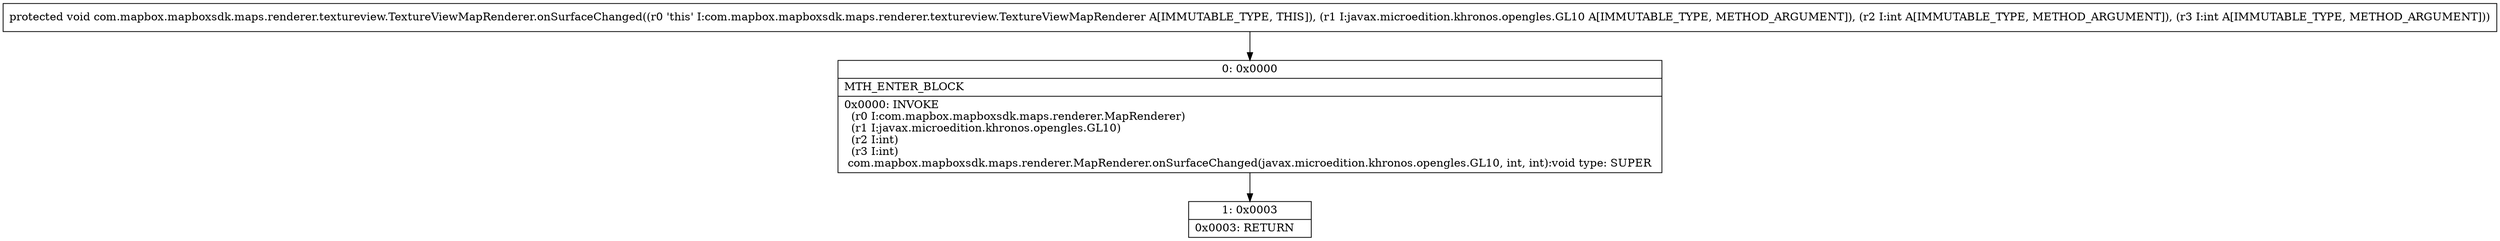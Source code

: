 digraph "CFG forcom.mapbox.mapboxsdk.maps.renderer.textureview.TextureViewMapRenderer.onSurfaceChanged(Ljavax\/microedition\/khronos\/opengles\/GL10;II)V" {
Node_0 [shape=record,label="{0\:\ 0x0000|MTH_ENTER_BLOCK\l|0x0000: INVOKE  \l  (r0 I:com.mapbox.mapboxsdk.maps.renderer.MapRenderer)\l  (r1 I:javax.microedition.khronos.opengles.GL10)\l  (r2 I:int)\l  (r3 I:int)\l com.mapbox.mapboxsdk.maps.renderer.MapRenderer.onSurfaceChanged(javax.microedition.khronos.opengles.GL10, int, int):void type: SUPER \l}"];
Node_1 [shape=record,label="{1\:\ 0x0003|0x0003: RETURN   \l}"];
MethodNode[shape=record,label="{protected void com.mapbox.mapboxsdk.maps.renderer.textureview.TextureViewMapRenderer.onSurfaceChanged((r0 'this' I:com.mapbox.mapboxsdk.maps.renderer.textureview.TextureViewMapRenderer A[IMMUTABLE_TYPE, THIS]), (r1 I:javax.microedition.khronos.opengles.GL10 A[IMMUTABLE_TYPE, METHOD_ARGUMENT]), (r2 I:int A[IMMUTABLE_TYPE, METHOD_ARGUMENT]), (r3 I:int A[IMMUTABLE_TYPE, METHOD_ARGUMENT])) }"];
MethodNode -> Node_0;
Node_0 -> Node_1;
}

